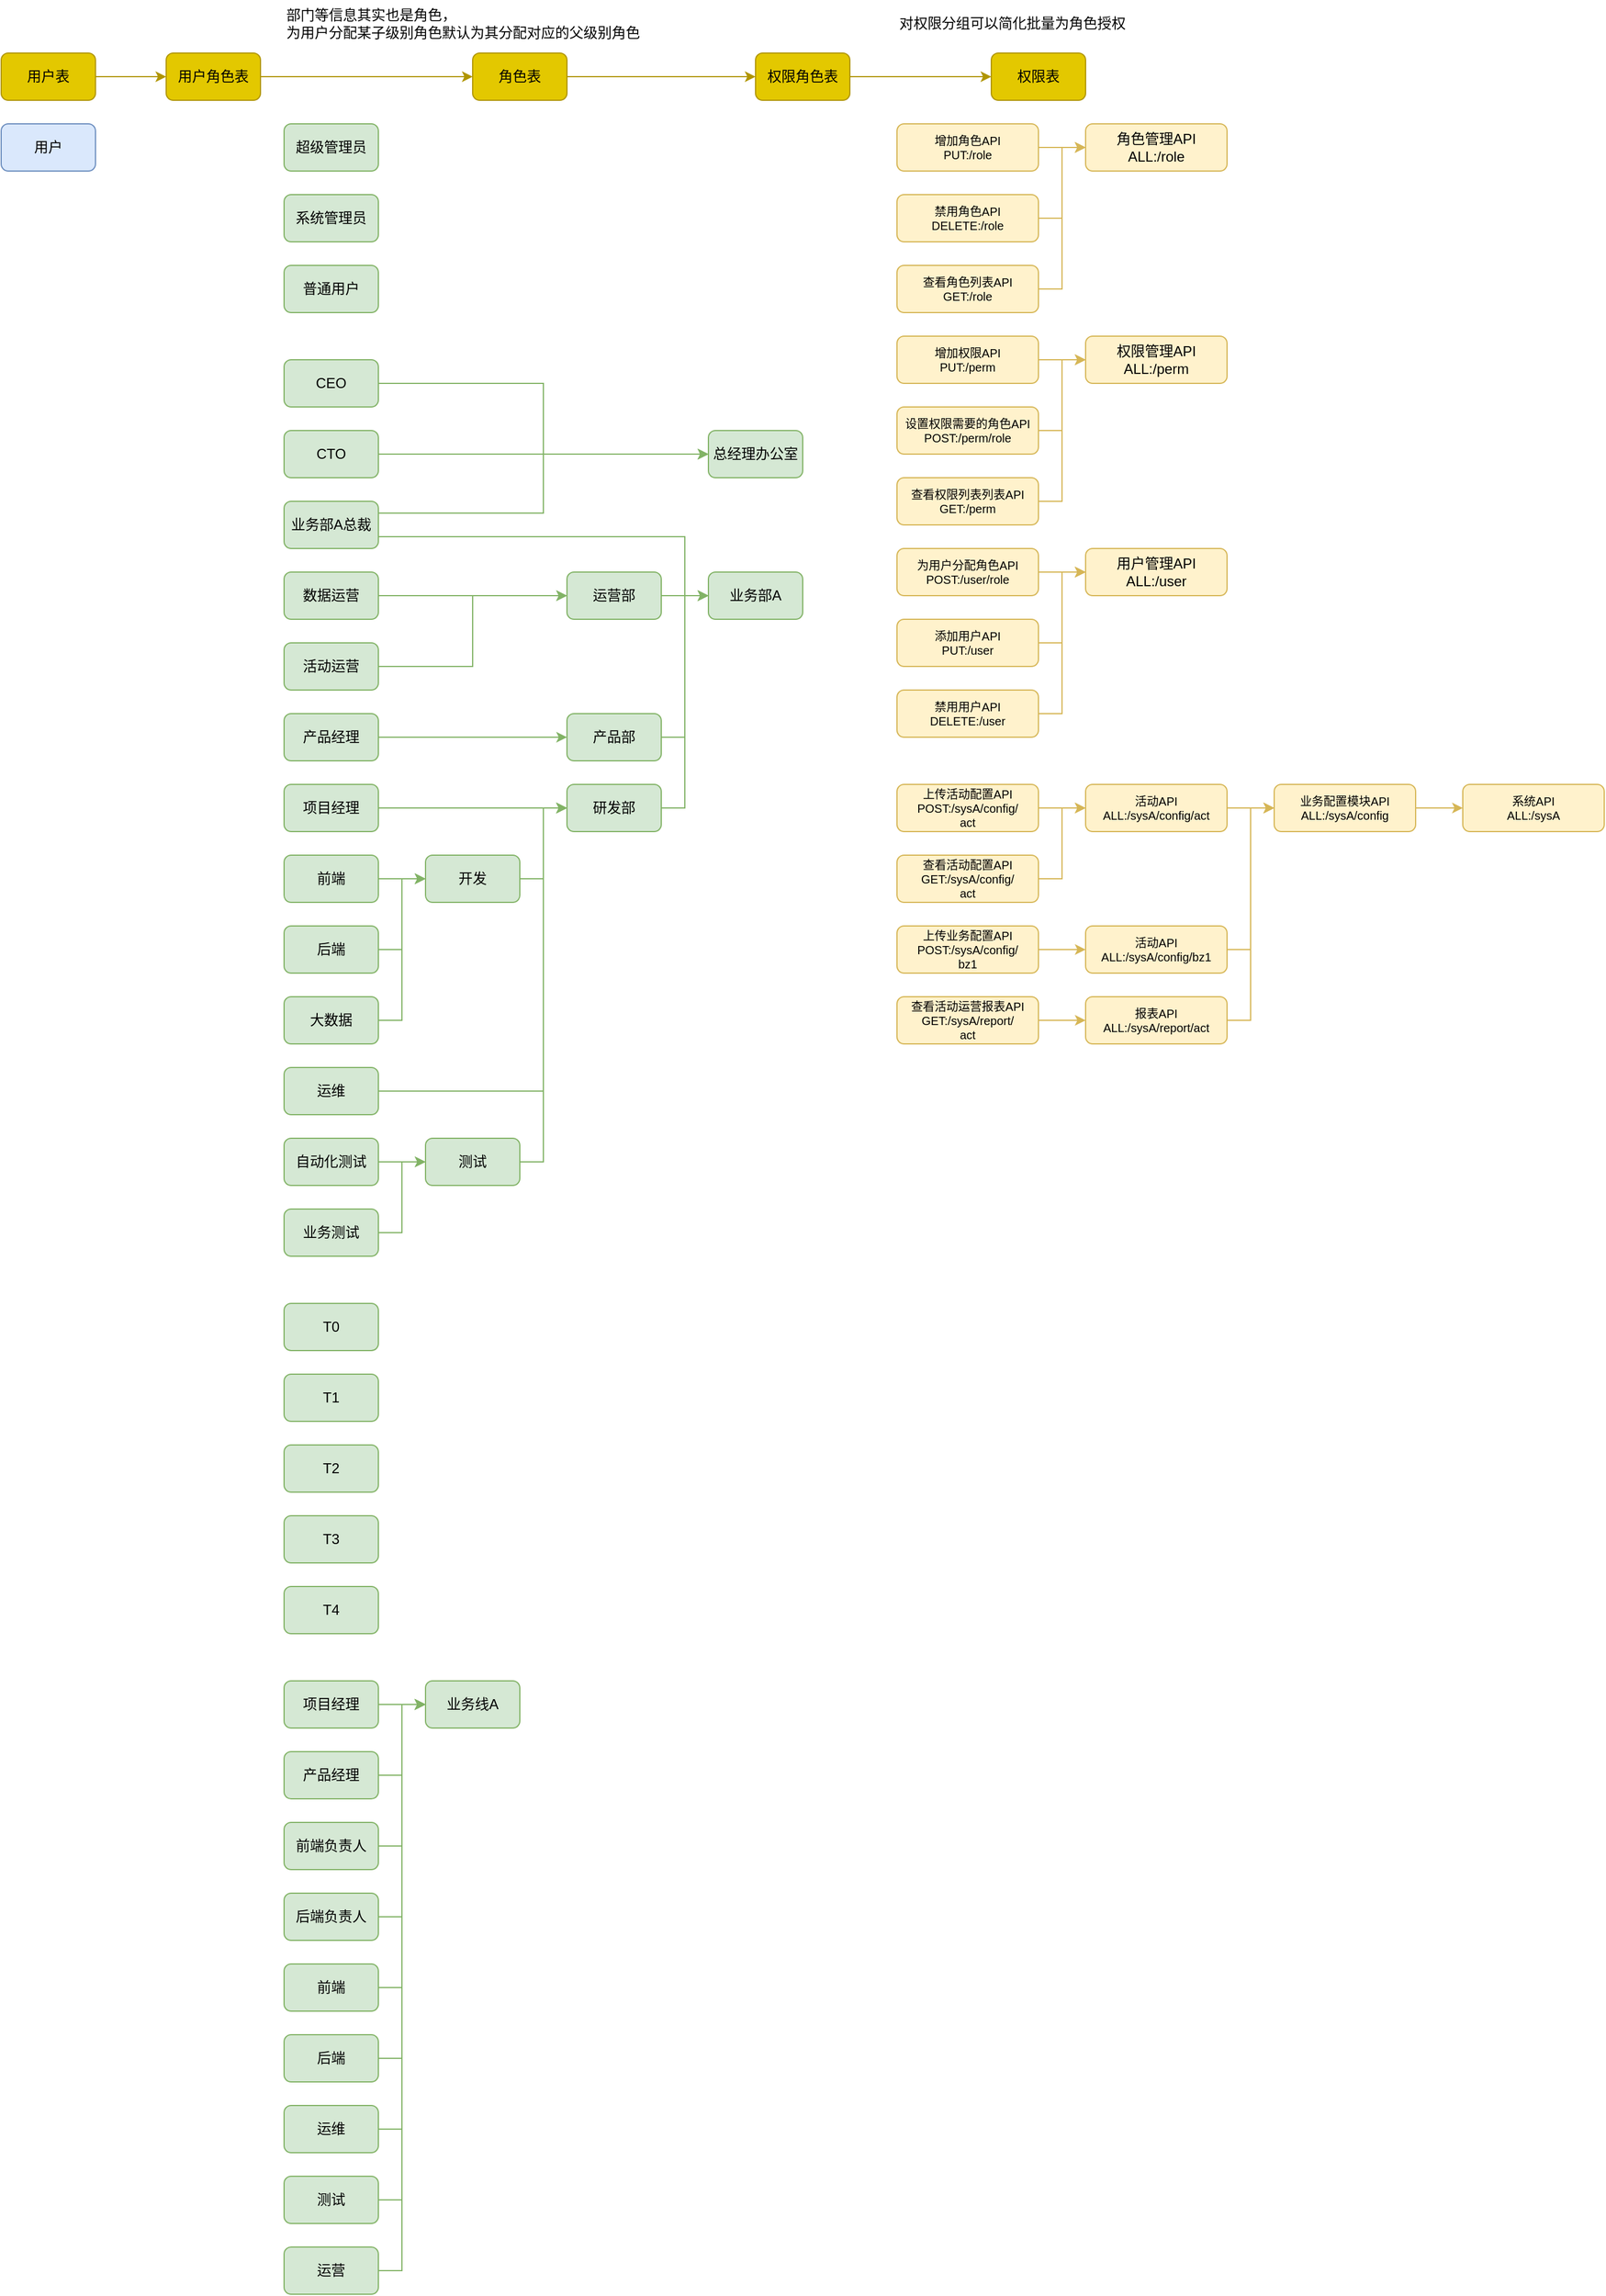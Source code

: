 <mxfile version="21.6.5" type="device">
  <diagram name="第 1 页" id="0amOAZ1KYqz4wGv-mDgI">
    <mxGraphModel dx="1434" dy="842" grid="1" gridSize="10" guides="1" tooltips="1" connect="1" arrows="1" fold="1" page="1" pageScale="1" pageWidth="827" pageHeight="1169" math="0" shadow="0">
      <root>
        <mxCell id="0" />
        <mxCell id="1" parent="0" />
        <mxCell id="MnarwsmxY4bvTMU52SwO-1" value="用户" style="rounded=1;whiteSpace=wrap;html=1;fillColor=#dae8fc;strokeColor=#6c8ebf;" vertex="1" parent="1">
          <mxGeometry x="40" y="120" width="80" height="40" as="geometry" />
        </mxCell>
        <mxCell id="MnarwsmxY4bvTMU52SwO-81" style="edgeStyle=orthogonalEdgeStyle;rounded=0;orthogonalLoop=1;jettySize=auto;html=1;exitX=1;exitY=0.5;exitDx=0;exitDy=0;entryX=0;entryY=0.5;entryDx=0;entryDy=0;fillColor=#fff2cc;strokeColor=#d6b656;" edge="1" parent="1" source="MnarwsmxY4bvTMU52SwO-2" target="MnarwsmxY4bvTMU52SwO-74">
          <mxGeometry relative="1" as="geometry" />
        </mxCell>
        <mxCell id="MnarwsmxY4bvTMU52SwO-2" value="增加角色API&lt;br style=&quot;font-size: 10px;&quot;&gt;PUT:/role" style="rounded=1;whiteSpace=wrap;html=1;fillColor=#fff2cc;strokeColor=#d6b656;fontSize=10;" vertex="1" parent="1">
          <mxGeometry x="800" y="120" width="120" height="40" as="geometry" />
        </mxCell>
        <mxCell id="MnarwsmxY4bvTMU52SwO-3" value="系统管理员" style="rounded=1;whiteSpace=wrap;html=1;fillColor=#d5e8d4;strokeColor=#82b366;" vertex="1" parent="1">
          <mxGeometry x="280" y="180" width="80" height="40" as="geometry" />
        </mxCell>
        <mxCell id="MnarwsmxY4bvTMU52SwO-4" value="普通用户" style="rounded=1;whiteSpace=wrap;html=1;fillColor=#d5e8d4;strokeColor=#82b366;" vertex="1" parent="1">
          <mxGeometry x="280" y="240" width="80" height="40" as="geometry" />
        </mxCell>
        <mxCell id="MnarwsmxY4bvTMU52SwO-5" value="总经理办公室" style="rounded=1;whiteSpace=wrap;html=1;fillColor=#d5e8d4;strokeColor=#82b366;" vertex="1" parent="1">
          <mxGeometry x="640" y="380" width="80" height="40" as="geometry" />
        </mxCell>
        <mxCell id="MnarwsmxY4bvTMU52SwO-9" style="edgeStyle=orthogonalEdgeStyle;rounded=0;orthogonalLoop=1;jettySize=auto;html=1;exitX=1;exitY=0.5;exitDx=0;exitDy=0;entryX=0;entryY=0.5;entryDx=0;entryDy=0;fillColor=#d5e8d4;strokeColor=#82b366;" edge="1" parent="1" source="MnarwsmxY4bvTMU52SwO-6" target="MnarwsmxY4bvTMU52SwO-5">
          <mxGeometry relative="1" as="geometry" />
        </mxCell>
        <mxCell id="MnarwsmxY4bvTMU52SwO-6" value="CEO" style="rounded=1;whiteSpace=wrap;html=1;fillColor=#d5e8d4;strokeColor=#82b366;" vertex="1" parent="1">
          <mxGeometry x="280" y="320" width="80" height="40" as="geometry" />
        </mxCell>
        <mxCell id="MnarwsmxY4bvTMU52SwO-10" style="edgeStyle=orthogonalEdgeStyle;rounded=0;orthogonalLoop=1;jettySize=auto;html=1;exitX=1;exitY=0.5;exitDx=0;exitDy=0;fillColor=#d5e8d4;strokeColor=#82b366;" edge="1" parent="1" source="MnarwsmxY4bvTMU52SwO-7" target="MnarwsmxY4bvTMU52SwO-5">
          <mxGeometry relative="1" as="geometry" />
        </mxCell>
        <mxCell id="MnarwsmxY4bvTMU52SwO-7" value="CTO" style="rounded=1;whiteSpace=wrap;html=1;fillColor=#d5e8d4;strokeColor=#82b366;" vertex="1" parent="1">
          <mxGeometry x="280" y="380" width="80" height="40" as="geometry" />
        </mxCell>
        <mxCell id="MnarwsmxY4bvTMU52SwO-11" style="edgeStyle=orthogonalEdgeStyle;rounded=0;orthogonalLoop=1;jettySize=auto;html=1;exitX=1;exitY=0.25;exitDx=0;exitDy=0;entryX=0;entryY=0.5;entryDx=0;entryDy=0;fillColor=#d5e8d4;strokeColor=#82b366;" edge="1" parent="1" source="MnarwsmxY4bvTMU52SwO-8" target="MnarwsmxY4bvTMU52SwO-5">
          <mxGeometry relative="1" as="geometry" />
        </mxCell>
        <mxCell id="MnarwsmxY4bvTMU52SwO-13" style="edgeStyle=orthogonalEdgeStyle;rounded=0;orthogonalLoop=1;jettySize=auto;html=1;exitX=1;exitY=0.75;exitDx=0;exitDy=0;entryX=0;entryY=0.5;entryDx=0;entryDy=0;fillColor=#d5e8d4;strokeColor=#82b366;" edge="1" parent="1" source="MnarwsmxY4bvTMU52SwO-8" target="MnarwsmxY4bvTMU52SwO-12">
          <mxGeometry relative="1" as="geometry">
            <Array as="points">
              <mxPoint x="620" y="470" />
              <mxPoint x="620" y="520" />
            </Array>
          </mxGeometry>
        </mxCell>
        <mxCell id="MnarwsmxY4bvTMU52SwO-8" value="业务部A总裁" style="rounded=1;whiteSpace=wrap;html=1;fillColor=#d5e8d4;strokeColor=#82b366;" vertex="1" parent="1">
          <mxGeometry x="280" y="440" width="80" height="40" as="geometry" />
        </mxCell>
        <mxCell id="MnarwsmxY4bvTMU52SwO-12" value="业务部A" style="rounded=1;whiteSpace=wrap;html=1;fillColor=#d5e8d4;strokeColor=#82b366;" vertex="1" parent="1">
          <mxGeometry x="640" y="500" width="80" height="40" as="geometry" />
        </mxCell>
        <mxCell id="MnarwsmxY4bvTMU52SwO-39" style="edgeStyle=orthogonalEdgeStyle;rounded=0;orthogonalLoop=1;jettySize=auto;html=1;exitX=1;exitY=0.5;exitDx=0;exitDy=0;fillColor=#d5e8d4;strokeColor=#82b366;" edge="1" parent="1" source="MnarwsmxY4bvTMU52SwO-14" target="MnarwsmxY4bvTMU52SwO-12">
          <mxGeometry relative="1" as="geometry" />
        </mxCell>
        <mxCell id="MnarwsmxY4bvTMU52SwO-14" value="运营部" style="rounded=1;whiteSpace=wrap;html=1;fillColor=#d5e8d4;strokeColor=#82b366;" vertex="1" parent="1">
          <mxGeometry x="520" y="500" width="80" height="40" as="geometry" />
        </mxCell>
        <mxCell id="MnarwsmxY4bvTMU52SwO-47" style="edgeStyle=orthogonalEdgeStyle;rounded=0;orthogonalLoop=1;jettySize=auto;html=1;exitX=1;exitY=0.5;exitDx=0;exitDy=0;entryX=0;entryY=0.5;entryDx=0;entryDy=0;fillColor=#d5e8d4;strokeColor=#82b366;" edge="1" parent="1" source="MnarwsmxY4bvTMU52SwO-15" target="MnarwsmxY4bvTMU52SwO-12">
          <mxGeometry relative="1" as="geometry" />
        </mxCell>
        <mxCell id="MnarwsmxY4bvTMU52SwO-15" value="产品部" style="rounded=1;whiteSpace=wrap;html=1;fillColor=#d5e8d4;strokeColor=#82b366;" vertex="1" parent="1">
          <mxGeometry x="520" y="620" width="80" height="40" as="geometry" />
        </mxCell>
        <mxCell id="MnarwsmxY4bvTMU52SwO-48" style="edgeStyle=orthogonalEdgeStyle;rounded=0;orthogonalLoop=1;jettySize=auto;html=1;exitX=1;exitY=0.5;exitDx=0;exitDy=0;entryX=0;entryY=0.5;entryDx=0;entryDy=0;fillColor=#d5e8d4;strokeColor=#82b366;" edge="1" parent="1" source="MnarwsmxY4bvTMU52SwO-16" target="MnarwsmxY4bvTMU52SwO-12">
          <mxGeometry relative="1" as="geometry" />
        </mxCell>
        <mxCell id="MnarwsmxY4bvTMU52SwO-16" value="研发部" style="rounded=1;whiteSpace=wrap;html=1;fillColor=#d5e8d4;strokeColor=#82b366;" vertex="1" parent="1">
          <mxGeometry x="520" y="680" width="80" height="40" as="geometry" />
        </mxCell>
        <mxCell id="MnarwsmxY4bvTMU52SwO-36" style="edgeStyle=orthogonalEdgeStyle;rounded=0;orthogonalLoop=1;jettySize=auto;html=1;exitX=1;exitY=0.5;exitDx=0;exitDy=0;entryX=0;entryY=0.5;entryDx=0;entryDy=0;fillColor=#d5e8d4;strokeColor=#82b366;" edge="1" parent="1" source="MnarwsmxY4bvTMU52SwO-17" target="MnarwsmxY4bvTMU52SwO-25">
          <mxGeometry relative="1" as="geometry" />
        </mxCell>
        <mxCell id="MnarwsmxY4bvTMU52SwO-17" value="前端" style="rounded=1;whiteSpace=wrap;html=1;fillColor=#d5e8d4;strokeColor=#82b366;" vertex="1" parent="1">
          <mxGeometry x="280" y="740" width="80" height="40" as="geometry" />
        </mxCell>
        <mxCell id="MnarwsmxY4bvTMU52SwO-40" style="edgeStyle=orthogonalEdgeStyle;rounded=0;orthogonalLoop=1;jettySize=auto;html=1;exitX=1;exitY=0.5;exitDx=0;exitDy=0;fillColor=#d5e8d4;strokeColor=#82b366;" edge="1" parent="1" source="MnarwsmxY4bvTMU52SwO-20" target="MnarwsmxY4bvTMU52SwO-14">
          <mxGeometry relative="1" as="geometry" />
        </mxCell>
        <mxCell id="MnarwsmxY4bvTMU52SwO-20" value="数据运营" style="rounded=1;whiteSpace=wrap;html=1;fillColor=#d5e8d4;strokeColor=#82b366;" vertex="1" parent="1">
          <mxGeometry x="280" y="500" width="80" height="40" as="geometry" />
        </mxCell>
        <mxCell id="MnarwsmxY4bvTMU52SwO-41" style="edgeStyle=orthogonalEdgeStyle;rounded=0;orthogonalLoop=1;jettySize=auto;html=1;exitX=1;exitY=0.5;exitDx=0;exitDy=0;entryX=0;entryY=0.5;entryDx=0;entryDy=0;fillColor=#d5e8d4;strokeColor=#82b366;" edge="1" parent="1" source="MnarwsmxY4bvTMU52SwO-21" target="MnarwsmxY4bvTMU52SwO-14">
          <mxGeometry relative="1" as="geometry" />
        </mxCell>
        <mxCell id="MnarwsmxY4bvTMU52SwO-21" value="活动运营" style="rounded=1;whiteSpace=wrap;html=1;fillColor=#d5e8d4;strokeColor=#82b366;" vertex="1" parent="1">
          <mxGeometry x="280" y="560" width="80" height="40" as="geometry" />
        </mxCell>
        <mxCell id="MnarwsmxY4bvTMU52SwO-42" style="edgeStyle=orthogonalEdgeStyle;rounded=0;orthogonalLoop=1;jettySize=auto;html=1;exitX=1;exitY=0.5;exitDx=0;exitDy=0;fillColor=#d5e8d4;strokeColor=#82b366;" edge="1" parent="1" source="MnarwsmxY4bvTMU52SwO-22" target="MnarwsmxY4bvTMU52SwO-15">
          <mxGeometry relative="1" as="geometry" />
        </mxCell>
        <mxCell id="MnarwsmxY4bvTMU52SwO-22" value="产品经理" style="rounded=1;whiteSpace=wrap;html=1;fillColor=#d5e8d4;strokeColor=#82b366;" vertex="1" parent="1">
          <mxGeometry x="280" y="620" width="80" height="40" as="geometry" />
        </mxCell>
        <mxCell id="MnarwsmxY4bvTMU52SwO-43" style="edgeStyle=orthogonalEdgeStyle;rounded=0;orthogonalLoop=1;jettySize=auto;html=1;exitX=1;exitY=0.5;exitDx=0;exitDy=0;fillColor=#d5e8d4;strokeColor=#82b366;" edge="1" parent="1" source="MnarwsmxY4bvTMU52SwO-23" target="MnarwsmxY4bvTMU52SwO-16">
          <mxGeometry relative="1" as="geometry" />
        </mxCell>
        <mxCell id="MnarwsmxY4bvTMU52SwO-23" value="项目经理" style="rounded=1;whiteSpace=wrap;html=1;fillColor=#d5e8d4;strokeColor=#82b366;" vertex="1" parent="1">
          <mxGeometry x="280" y="680" width="80" height="40" as="geometry" />
        </mxCell>
        <mxCell id="MnarwsmxY4bvTMU52SwO-46" style="edgeStyle=orthogonalEdgeStyle;rounded=0;orthogonalLoop=1;jettySize=auto;html=1;exitX=1;exitY=0.5;exitDx=0;exitDy=0;entryX=0;entryY=0.5;entryDx=0;entryDy=0;fillColor=#d5e8d4;strokeColor=#82b366;" edge="1" parent="1" source="MnarwsmxY4bvTMU52SwO-24" target="MnarwsmxY4bvTMU52SwO-16">
          <mxGeometry relative="1" as="geometry">
            <Array as="points">
              <mxPoint x="500" y="940" />
              <mxPoint x="500" y="700" />
            </Array>
          </mxGeometry>
        </mxCell>
        <mxCell id="MnarwsmxY4bvTMU52SwO-24" value="运维" style="rounded=1;whiteSpace=wrap;html=1;fillColor=#d5e8d4;strokeColor=#82b366;" vertex="1" parent="1">
          <mxGeometry x="280" y="920" width="80" height="40" as="geometry" />
        </mxCell>
        <mxCell id="MnarwsmxY4bvTMU52SwO-44" style="edgeStyle=orthogonalEdgeStyle;rounded=0;orthogonalLoop=1;jettySize=auto;html=1;exitX=1;exitY=0.5;exitDx=0;exitDy=0;entryX=0;entryY=0.5;entryDx=0;entryDy=0;fillColor=#d5e8d4;strokeColor=#82b366;" edge="1" parent="1" source="MnarwsmxY4bvTMU52SwO-25" target="MnarwsmxY4bvTMU52SwO-16">
          <mxGeometry relative="1" as="geometry" />
        </mxCell>
        <mxCell id="MnarwsmxY4bvTMU52SwO-25" value="开发" style="rounded=1;whiteSpace=wrap;html=1;fillColor=#d5e8d4;strokeColor=#82b366;" vertex="1" parent="1">
          <mxGeometry x="400" y="740" width="80" height="40" as="geometry" />
        </mxCell>
        <mxCell id="MnarwsmxY4bvTMU52SwO-45" style="edgeStyle=orthogonalEdgeStyle;rounded=0;orthogonalLoop=1;jettySize=auto;html=1;exitX=1;exitY=0.5;exitDx=0;exitDy=0;entryX=0;entryY=0.5;entryDx=0;entryDy=0;fillColor=#d5e8d4;strokeColor=#82b366;" edge="1" parent="1" source="MnarwsmxY4bvTMU52SwO-26" target="MnarwsmxY4bvTMU52SwO-16">
          <mxGeometry relative="1" as="geometry" />
        </mxCell>
        <mxCell id="MnarwsmxY4bvTMU52SwO-26" value="测试" style="rounded=1;whiteSpace=wrap;html=1;fillColor=#d5e8d4;strokeColor=#82b366;" vertex="1" parent="1">
          <mxGeometry x="400" y="980" width="80" height="40" as="geometry" />
        </mxCell>
        <mxCell id="MnarwsmxY4bvTMU52SwO-35" style="edgeStyle=orthogonalEdgeStyle;rounded=0;orthogonalLoop=1;jettySize=auto;html=1;exitX=1;exitY=0.5;exitDx=0;exitDy=0;entryX=0;entryY=0.5;entryDx=0;entryDy=0;fillColor=#d5e8d4;strokeColor=#82b366;" edge="1" parent="1" source="MnarwsmxY4bvTMU52SwO-27" target="MnarwsmxY4bvTMU52SwO-25">
          <mxGeometry relative="1" as="geometry" />
        </mxCell>
        <mxCell id="MnarwsmxY4bvTMU52SwO-27" value="后端" style="rounded=1;whiteSpace=wrap;html=1;fillColor=#d5e8d4;strokeColor=#82b366;" vertex="1" parent="1">
          <mxGeometry x="280" y="800" width="80" height="40" as="geometry" />
        </mxCell>
        <mxCell id="MnarwsmxY4bvTMU52SwO-33" style="edgeStyle=orthogonalEdgeStyle;rounded=0;orthogonalLoop=1;jettySize=auto;html=1;exitX=1;exitY=0.5;exitDx=0;exitDy=0;entryX=0;entryY=0.5;entryDx=0;entryDy=0;fillColor=#d5e8d4;strokeColor=#82b366;" edge="1" parent="1" source="MnarwsmxY4bvTMU52SwO-28" target="MnarwsmxY4bvTMU52SwO-25">
          <mxGeometry relative="1" as="geometry" />
        </mxCell>
        <mxCell id="MnarwsmxY4bvTMU52SwO-28" value="大数据" style="rounded=1;whiteSpace=wrap;html=1;fillColor=#d5e8d4;strokeColor=#82b366;" vertex="1" parent="1">
          <mxGeometry x="280" y="860" width="80" height="40" as="geometry" />
        </mxCell>
        <mxCell id="MnarwsmxY4bvTMU52SwO-32" style="edgeStyle=orthogonalEdgeStyle;rounded=0;orthogonalLoop=1;jettySize=auto;html=1;exitX=1;exitY=0.5;exitDx=0;exitDy=0;entryX=0;entryY=0.5;entryDx=0;entryDy=0;fillColor=#d5e8d4;strokeColor=#82b366;" edge="1" parent="1" source="MnarwsmxY4bvTMU52SwO-29" target="MnarwsmxY4bvTMU52SwO-26">
          <mxGeometry relative="1" as="geometry">
            <mxPoint x="390" y="1000" as="targetPoint" />
          </mxGeometry>
        </mxCell>
        <mxCell id="MnarwsmxY4bvTMU52SwO-29" value="业务测试" style="rounded=1;whiteSpace=wrap;html=1;fillColor=#d5e8d4;strokeColor=#82b366;" vertex="1" parent="1">
          <mxGeometry x="280" y="1040" width="80" height="40" as="geometry" />
        </mxCell>
        <mxCell id="MnarwsmxY4bvTMU52SwO-31" style="edgeStyle=orthogonalEdgeStyle;rounded=0;orthogonalLoop=1;jettySize=auto;html=1;exitX=1;exitY=0.5;exitDx=0;exitDy=0;fillColor=#d5e8d4;strokeColor=#82b366;" edge="1" parent="1" source="MnarwsmxY4bvTMU52SwO-30" target="MnarwsmxY4bvTMU52SwO-26">
          <mxGeometry relative="1" as="geometry" />
        </mxCell>
        <mxCell id="MnarwsmxY4bvTMU52SwO-30" value="自动化测试" style="rounded=1;whiteSpace=wrap;html=1;fillColor=#d5e8d4;strokeColor=#82b366;" vertex="1" parent="1">
          <mxGeometry x="280" y="980" width="80" height="40" as="geometry" />
        </mxCell>
        <mxCell id="MnarwsmxY4bvTMU52SwO-49" value="T0" style="rounded=1;whiteSpace=wrap;html=1;fillColor=#d5e8d4;strokeColor=#82b366;" vertex="1" parent="1">
          <mxGeometry x="280" y="1120" width="80" height="40" as="geometry" />
        </mxCell>
        <mxCell id="MnarwsmxY4bvTMU52SwO-50" value="T1" style="rounded=1;whiteSpace=wrap;html=1;fillColor=#d5e8d4;strokeColor=#82b366;" vertex="1" parent="1">
          <mxGeometry x="280" y="1180" width="80" height="40" as="geometry" />
        </mxCell>
        <mxCell id="MnarwsmxY4bvTMU52SwO-51" value="T2" style="rounded=1;whiteSpace=wrap;html=1;fillColor=#d5e8d4;strokeColor=#82b366;" vertex="1" parent="1">
          <mxGeometry x="280" y="1240" width="80" height="40" as="geometry" />
        </mxCell>
        <mxCell id="MnarwsmxY4bvTMU52SwO-52" value="T3" style="rounded=1;whiteSpace=wrap;html=1;fillColor=#d5e8d4;strokeColor=#82b366;" vertex="1" parent="1">
          <mxGeometry x="280" y="1300" width="80" height="40" as="geometry" />
        </mxCell>
        <mxCell id="MnarwsmxY4bvTMU52SwO-53" value="T4" style="rounded=1;whiteSpace=wrap;html=1;fillColor=#d5e8d4;strokeColor=#82b366;" vertex="1" parent="1">
          <mxGeometry x="280" y="1360" width="80" height="40" as="geometry" />
        </mxCell>
        <mxCell id="MnarwsmxY4bvTMU52SwO-60" style="edgeStyle=orthogonalEdgeStyle;rounded=0;orthogonalLoop=1;jettySize=auto;html=1;exitX=1;exitY=0.5;exitDx=0;exitDy=0;fillColor=#d5e8d4;strokeColor=#82b366;" edge="1" parent="1" source="MnarwsmxY4bvTMU52SwO-54" target="MnarwsmxY4bvTMU52SwO-59">
          <mxGeometry relative="1" as="geometry" />
        </mxCell>
        <mxCell id="MnarwsmxY4bvTMU52SwO-54" value="项目经理" style="rounded=1;whiteSpace=wrap;html=1;fillColor=#d5e8d4;strokeColor=#82b366;" vertex="1" parent="1">
          <mxGeometry x="280" y="1440" width="80" height="40" as="geometry" />
        </mxCell>
        <mxCell id="MnarwsmxY4bvTMU52SwO-65" style="edgeStyle=orthogonalEdgeStyle;rounded=0;orthogonalLoop=1;jettySize=auto;html=1;exitX=1;exitY=0.5;exitDx=0;exitDy=0;entryX=0;entryY=0.5;entryDx=0;entryDy=0;fillColor=#d5e8d4;strokeColor=#82b366;" edge="1" parent="1" source="MnarwsmxY4bvTMU52SwO-55" target="MnarwsmxY4bvTMU52SwO-59">
          <mxGeometry relative="1" as="geometry" />
        </mxCell>
        <mxCell id="MnarwsmxY4bvTMU52SwO-55" value="产品经理" style="rounded=1;whiteSpace=wrap;html=1;fillColor=#d5e8d4;strokeColor=#82b366;" vertex="1" parent="1">
          <mxGeometry x="280" y="1500" width="80" height="40" as="geometry" />
        </mxCell>
        <mxCell id="MnarwsmxY4bvTMU52SwO-66" style="edgeStyle=orthogonalEdgeStyle;rounded=0;orthogonalLoop=1;jettySize=auto;html=1;exitX=1;exitY=0.5;exitDx=0;exitDy=0;entryX=0;entryY=0.5;entryDx=0;entryDy=0;fillColor=#d5e8d4;strokeColor=#82b366;" edge="1" parent="1" source="MnarwsmxY4bvTMU52SwO-56" target="MnarwsmxY4bvTMU52SwO-59">
          <mxGeometry relative="1" as="geometry" />
        </mxCell>
        <mxCell id="MnarwsmxY4bvTMU52SwO-56" value="前端负责人" style="rounded=1;whiteSpace=wrap;html=1;fillColor=#d5e8d4;strokeColor=#82b366;" vertex="1" parent="1">
          <mxGeometry x="280" y="1560" width="80" height="40" as="geometry" />
        </mxCell>
        <mxCell id="MnarwsmxY4bvTMU52SwO-67" style="edgeStyle=orthogonalEdgeStyle;rounded=0;orthogonalLoop=1;jettySize=auto;html=1;exitX=1;exitY=0.5;exitDx=0;exitDy=0;entryX=0;entryY=0.5;entryDx=0;entryDy=0;fillColor=#d5e8d4;strokeColor=#82b366;" edge="1" parent="1" source="MnarwsmxY4bvTMU52SwO-57" target="MnarwsmxY4bvTMU52SwO-59">
          <mxGeometry relative="1" as="geometry" />
        </mxCell>
        <mxCell id="MnarwsmxY4bvTMU52SwO-57" value="后端负责人" style="rounded=1;whiteSpace=wrap;html=1;fillColor=#d5e8d4;strokeColor=#82b366;" vertex="1" parent="1">
          <mxGeometry x="280" y="1620" width="80" height="40" as="geometry" />
        </mxCell>
        <mxCell id="MnarwsmxY4bvTMU52SwO-69" style="edgeStyle=orthogonalEdgeStyle;rounded=0;orthogonalLoop=1;jettySize=auto;html=1;exitX=1;exitY=0.5;exitDx=0;exitDy=0;entryX=0;entryY=0.5;entryDx=0;entryDy=0;fillColor=#d5e8d4;strokeColor=#82b366;" edge="1" parent="1" source="MnarwsmxY4bvTMU52SwO-58" target="MnarwsmxY4bvTMU52SwO-59">
          <mxGeometry relative="1" as="geometry" />
        </mxCell>
        <mxCell id="MnarwsmxY4bvTMU52SwO-58" value="后端" style="rounded=1;whiteSpace=wrap;html=1;fillColor=#d5e8d4;strokeColor=#82b366;" vertex="1" parent="1">
          <mxGeometry x="280" y="1740" width="80" height="40" as="geometry" />
        </mxCell>
        <mxCell id="MnarwsmxY4bvTMU52SwO-59" value="业务线A" style="rounded=1;whiteSpace=wrap;html=1;fillColor=#d5e8d4;strokeColor=#82b366;" vertex="1" parent="1">
          <mxGeometry x="400" y="1440" width="80" height="40" as="geometry" />
        </mxCell>
        <mxCell id="MnarwsmxY4bvTMU52SwO-68" style="edgeStyle=orthogonalEdgeStyle;rounded=0;orthogonalLoop=1;jettySize=auto;html=1;exitX=1;exitY=0.5;exitDx=0;exitDy=0;entryX=0;entryY=0.5;entryDx=0;entryDy=0;fillColor=#d5e8d4;strokeColor=#82b366;" edge="1" parent="1" source="MnarwsmxY4bvTMU52SwO-61" target="MnarwsmxY4bvTMU52SwO-59">
          <mxGeometry relative="1" as="geometry" />
        </mxCell>
        <mxCell id="MnarwsmxY4bvTMU52SwO-61" value="前端" style="rounded=1;whiteSpace=wrap;html=1;fillColor=#d5e8d4;strokeColor=#82b366;" vertex="1" parent="1">
          <mxGeometry x="280" y="1680" width="80" height="40" as="geometry" />
        </mxCell>
        <mxCell id="MnarwsmxY4bvTMU52SwO-72" style="edgeStyle=orthogonalEdgeStyle;rounded=0;orthogonalLoop=1;jettySize=auto;html=1;exitX=1;exitY=0.5;exitDx=0;exitDy=0;entryX=0;entryY=0.5;entryDx=0;entryDy=0;fillColor=#d5e8d4;strokeColor=#82b366;" edge="1" parent="1" source="MnarwsmxY4bvTMU52SwO-62" target="MnarwsmxY4bvTMU52SwO-59">
          <mxGeometry relative="1" as="geometry" />
        </mxCell>
        <mxCell id="MnarwsmxY4bvTMU52SwO-62" value="运营" style="rounded=1;whiteSpace=wrap;html=1;fillColor=#d5e8d4;strokeColor=#82b366;" vertex="1" parent="1">
          <mxGeometry x="280" y="1920" width="80" height="40" as="geometry" />
        </mxCell>
        <mxCell id="MnarwsmxY4bvTMU52SwO-70" style="edgeStyle=orthogonalEdgeStyle;rounded=0;orthogonalLoop=1;jettySize=auto;html=1;exitX=1;exitY=0.5;exitDx=0;exitDy=0;entryX=0;entryY=0.5;entryDx=0;entryDy=0;fillColor=#d5e8d4;strokeColor=#82b366;" edge="1" parent="1" source="MnarwsmxY4bvTMU52SwO-63" target="MnarwsmxY4bvTMU52SwO-59">
          <mxGeometry relative="1" as="geometry" />
        </mxCell>
        <mxCell id="MnarwsmxY4bvTMU52SwO-63" value="运维" style="rounded=1;whiteSpace=wrap;html=1;fillColor=#d5e8d4;strokeColor=#82b366;" vertex="1" parent="1">
          <mxGeometry x="280" y="1800" width="80" height="40" as="geometry" />
        </mxCell>
        <mxCell id="MnarwsmxY4bvTMU52SwO-71" style="edgeStyle=orthogonalEdgeStyle;rounded=0;orthogonalLoop=1;jettySize=auto;html=1;exitX=1;exitY=0.5;exitDx=0;exitDy=0;entryX=0;entryY=0.5;entryDx=0;entryDy=0;fillColor=#d5e8d4;strokeColor=#82b366;" edge="1" parent="1" source="MnarwsmxY4bvTMU52SwO-64" target="MnarwsmxY4bvTMU52SwO-59">
          <mxGeometry relative="1" as="geometry" />
        </mxCell>
        <mxCell id="MnarwsmxY4bvTMU52SwO-64" value="测试" style="rounded=1;whiteSpace=wrap;html=1;fillColor=#d5e8d4;strokeColor=#82b366;" vertex="1" parent="1">
          <mxGeometry x="280" y="1860" width="80" height="40" as="geometry" />
        </mxCell>
        <mxCell id="MnarwsmxY4bvTMU52SwO-73" value="超级管理员" style="rounded=1;whiteSpace=wrap;html=1;fillColor=#d5e8d4;strokeColor=#82b366;" vertex="1" parent="1">
          <mxGeometry x="280" y="120" width="80" height="40" as="geometry" />
        </mxCell>
        <mxCell id="MnarwsmxY4bvTMU52SwO-74" value="角色管理API&lt;br&gt;ALL:/role" style="rounded=1;whiteSpace=wrap;html=1;fillColor=#fff2cc;strokeColor=#d6b656;" vertex="1" parent="1">
          <mxGeometry x="960" y="120" width="120" height="40" as="geometry" />
        </mxCell>
        <mxCell id="MnarwsmxY4bvTMU52SwO-82" style="edgeStyle=orthogonalEdgeStyle;rounded=0;orthogonalLoop=1;jettySize=auto;html=1;exitX=1;exitY=0.5;exitDx=0;exitDy=0;entryX=0;entryY=0.5;entryDx=0;entryDy=0;fillColor=#fff2cc;strokeColor=#d6b656;" edge="1" parent="1" source="MnarwsmxY4bvTMU52SwO-75" target="MnarwsmxY4bvTMU52SwO-74">
          <mxGeometry relative="1" as="geometry" />
        </mxCell>
        <mxCell id="MnarwsmxY4bvTMU52SwO-75" value="禁用角色API&lt;br style=&quot;font-size: 10px;&quot;&gt;DELETE:/role" style="rounded=1;whiteSpace=wrap;html=1;fillColor=#fff2cc;strokeColor=#d6b656;fontSize=10;" vertex="1" parent="1">
          <mxGeometry x="800" y="180" width="120" height="40" as="geometry" />
        </mxCell>
        <mxCell id="MnarwsmxY4bvTMU52SwO-90" style="edgeStyle=orthogonalEdgeStyle;rounded=0;orthogonalLoop=1;jettySize=auto;html=1;exitX=1;exitY=0.5;exitDx=0;exitDy=0;entryX=0;entryY=0.5;entryDx=0;entryDy=0;fillColor=#fff2cc;strokeColor=#d6b656;" edge="1" parent="1" source="MnarwsmxY4bvTMU52SwO-76" target="MnarwsmxY4bvTMU52SwO-89">
          <mxGeometry relative="1" as="geometry" />
        </mxCell>
        <mxCell id="MnarwsmxY4bvTMU52SwO-76" value="增加权限API&lt;br style=&quot;font-size: 10px;&quot;&gt;PUT:/perm" style="rounded=1;whiteSpace=wrap;html=1;fillColor=#fff2cc;strokeColor=#d6b656;fontSize=10;" vertex="1" parent="1">
          <mxGeometry x="800" y="300" width="120" height="40" as="geometry" />
        </mxCell>
        <mxCell id="MnarwsmxY4bvTMU52SwO-84" style="edgeStyle=orthogonalEdgeStyle;rounded=0;orthogonalLoop=1;jettySize=auto;html=1;exitX=1;exitY=0.5;exitDx=0;exitDy=0;entryX=0;entryY=0.5;entryDx=0;entryDy=0;fillColor=#fff2cc;strokeColor=#d6b656;" edge="1" parent="1" source="MnarwsmxY4bvTMU52SwO-77" target="MnarwsmxY4bvTMU52SwO-89">
          <mxGeometry relative="1" as="geometry" />
        </mxCell>
        <mxCell id="MnarwsmxY4bvTMU52SwO-77" value="设置权限需要的角色API&lt;br style=&quot;font-size: 10px;&quot;&gt;POST:/perm/role" style="rounded=1;whiteSpace=wrap;html=1;fillColor=#fff2cc;strokeColor=#d6b656;fontSize=10;" vertex="1" parent="1">
          <mxGeometry x="800" y="360" width="120" height="40" as="geometry" />
        </mxCell>
        <mxCell id="MnarwsmxY4bvTMU52SwO-85" style="edgeStyle=orthogonalEdgeStyle;rounded=0;orthogonalLoop=1;jettySize=auto;html=1;exitX=1;exitY=0.5;exitDx=0;exitDy=0;entryX=0;entryY=0.5;entryDx=0;entryDy=0;fillColor=#fff2cc;strokeColor=#d6b656;" edge="1" parent="1" source="MnarwsmxY4bvTMU52SwO-78" target="MnarwsmxY4bvTMU52SwO-88">
          <mxGeometry relative="1" as="geometry" />
        </mxCell>
        <mxCell id="MnarwsmxY4bvTMU52SwO-78" value="为用户分配角色API&lt;br&gt;POST:/user/role" style="rounded=1;whiteSpace=wrap;html=1;fillColor=#fff2cc;strokeColor=#d6b656;fontSize=10;" vertex="1" parent="1">
          <mxGeometry x="800" y="480" width="120" height="40" as="geometry" />
        </mxCell>
        <mxCell id="MnarwsmxY4bvTMU52SwO-91" style="edgeStyle=orthogonalEdgeStyle;rounded=0;orthogonalLoop=1;jettySize=auto;html=1;exitX=1;exitY=0.5;exitDx=0;exitDy=0;entryX=0;entryY=0.5;entryDx=0;entryDy=0;fillColor=#fff2cc;strokeColor=#d6b656;" edge="1" parent="1" source="MnarwsmxY4bvTMU52SwO-79" target="MnarwsmxY4bvTMU52SwO-74">
          <mxGeometry relative="1" as="geometry" />
        </mxCell>
        <mxCell id="MnarwsmxY4bvTMU52SwO-79" value="查看角色列表API&lt;br&gt;GET:/role" style="rounded=1;whiteSpace=wrap;html=1;fillColor=#fff2cc;strokeColor=#d6b656;fontSize=10;" vertex="1" parent="1">
          <mxGeometry x="800" y="240" width="120" height="40" as="geometry" />
        </mxCell>
        <mxCell id="MnarwsmxY4bvTMU52SwO-87" style="edgeStyle=orthogonalEdgeStyle;rounded=0;orthogonalLoop=1;jettySize=auto;html=1;exitX=1;exitY=0.5;exitDx=0;exitDy=0;entryX=0;entryY=0.5;entryDx=0;entryDy=0;fillColor=#fff2cc;strokeColor=#d6b656;" edge="1" parent="1" source="MnarwsmxY4bvTMU52SwO-80" target="MnarwsmxY4bvTMU52SwO-89">
          <mxGeometry relative="1" as="geometry" />
        </mxCell>
        <mxCell id="MnarwsmxY4bvTMU52SwO-80" value="查看权限列表列表API&lt;br&gt;GET:/perm" style="rounded=1;whiteSpace=wrap;html=1;fillColor=#fff2cc;strokeColor=#d6b656;fontSize=10;" vertex="1" parent="1">
          <mxGeometry x="800" y="420" width="120" height="40" as="geometry" />
        </mxCell>
        <mxCell id="MnarwsmxY4bvTMU52SwO-88" value="用户管理API&lt;br&gt;ALL:/user" style="rounded=1;whiteSpace=wrap;html=1;fillColor=#fff2cc;strokeColor=#d6b656;" vertex="1" parent="1">
          <mxGeometry x="960" y="480" width="120" height="40" as="geometry" />
        </mxCell>
        <mxCell id="MnarwsmxY4bvTMU52SwO-89" value="权限管理API&lt;br&gt;ALL:/perm" style="rounded=1;whiteSpace=wrap;html=1;fillColor=#fff2cc;strokeColor=#d6b656;" vertex="1" parent="1">
          <mxGeometry x="960" y="300" width="120" height="40" as="geometry" />
        </mxCell>
        <mxCell id="MnarwsmxY4bvTMU52SwO-93" style="edgeStyle=orthogonalEdgeStyle;rounded=0;orthogonalLoop=1;jettySize=auto;html=1;exitX=1;exitY=0.5;exitDx=0;exitDy=0;entryX=0;entryY=0.5;entryDx=0;entryDy=0;fillColor=#fff2cc;strokeColor=#d6b656;" edge="1" parent="1" source="MnarwsmxY4bvTMU52SwO-92" target="MnarwsmxY4bvTMU52SwO-88">
          <mxGeometry relative="1" as="geometry" />
        </mxCell>
        <mxCell id="MnarwsmxY4bvTMU52SwO-92" value="添加用户API&lt;br&gt;PUT:/user" style="rounded=1;whiteSpace=wrap;html=1;fillColor=#fff2cc;strokeColor=#d6b656;fontSize=10;" vertex="1" parent="1">
          <mxGeometry x="800" y="540" width="120" height="40" as="geometry" />
        </mxCell>
        <mxCell id="MnarwsmxY4bvTMU52SwO-95" style="edgeStyle=orthogonalEdgeStyle;rounded=0;orthogonalLoop=1;jettySize=auto;html=1;exitX=1;exitY=0.5;exitDx=0;exitDy=0;entryX=0;entryY=0.5;entryDx=0;entryDy=0;fillColor=#fff2cc;strokeColor=#d6b656;" edge="1" parent="1" source="MnarwsmxY4bvTMU52SwO-94" target="MnarwsmxY4bvTMU52SwO-88">
          <mxGeometry relative="1" as="geometry" />
        </mxCell>
        <mxCell id="MnarwsmxY4bvTMU52SwO-94" value="禁用用户API&lt;br&gt;DELETE:/user" style="rounded=1;whiteSpace=wrap;html=1;fillColor=#fff2cc;strokeColor=#d6b656;fontSize=10;" vertex="1" parent="1">
          <mxGeometry x="800" y="600" width="120" height="40" as="geometry" />
        </mxCell>
        <mxCell id="MnarwsmxY4bvTMU52SwO-100" style="edgeStyle=orthogonalEdgeStyle;rounded=0;orthogonalLoop=1;jettySize=auto;html=1;exitX=1;exitY=0.5;exitDx=0;exitDy=0;fontSize=10;fillColor=#fff2cc;strokeColor=#d6b656;" edge="1" parent="1" source="MnarwsmxY4bvTMU52SwO-96" target="MnarwsmxY4bvTMU52SwO-99">
          <mxGeometry relative="1" as="geometry" />
        </mxCell>
        <mxCell id="MnarwsmxY4bvTMU52SwO-96" value="业务配置模块API&lt;br style=&quot;font-size: 10px;&quot;&gt;ALL:/sysA/config" style="rounded=1;whiteSpace=wrap;html=1;fillColor=#fff2cc;strokeColor=#d6b656;fontSize=10;" vertex="1" parent="1">
          <mxGeometry x="1120" y="680" width="120" height="40" as="geometry" />
        </mxCell>
        <mxCell id="MnarwsmxY4bvTMU52SwO-97" value="对权限分组可以简化批量为角色授权" style="text;html=1;align=left;verticalAlign=middle;resizable=0;points=[];autosize=1;strokeColor=none;fillColor=none;" vertex="1" parent="1">
          <mxGeometry x="800" y="20" width="220" height="30" as="geometry" />
        </mxCell>
        <mxCell id="MnarwsmxY4bvTMU52SwO-98" value="部门等信息其实也是角色，&lt;br&gt;为用户分配某子级别角色默认为其分配对应的父级别角色" style="text;html=1;align=left;verticalAlign=middle;resizable=0;points=[];autosize=1;strokeColor=none;fillColor=none;" vertex="1" parent="1">
          <mxGeometry x="280" y="15" width="320" height="40" as="geometry" />
        </mxCell>
        <mxCell id="MnarwsmxY4bvTMU52SwO-99" value="系统API&lt;br style=&quot;font-size: 10px;&quot;&gt;ALL:/sysA" style="rounded=1;whiteSpace=wrap;html=1;fillColor=#fff2cc;strokeColor=#d6b656;fontSize=10;" vertex="1" parent="1">
          <mxGeometry x="1280" y="680" width="120" height="40" as="geometry" />
        </mxCell>
        <mxCell id="MnarwsmxY4bvTMU52SwO-107" style="edgeStyle=orthogonalEdgeStyle;rounded=0;orthogonalLoop=1;jettySize=auto;html=1;exitX=1;exitY=0.5;exitDx=0;exitDy=0;fillColor=#fff2cc;strokeColor=#d6b656;" edge="1" parent="1" source="MnarwsmxY4bvTMU52SwO-101" target="MnarwsmxY4bvTMU52SwO-106">
          <mxGeometry relative="1" as="geometry">
            <Array as="points">
              <mxPoint x="940" y="760" />
              <mxPoint x="940" y="700" />
            </Array>
          </mxGeometry>
        </mxCell>
        <mxCell id="MnarwsmxY4bvTMU52SwO-101" value="查看活动配置API&lt;br style=&quot;font-size: 10px;&quot;&gt;GET:/sysA/config/&lt;br style=&quot;font-size: 10px;&quot;&gt;act" style="rounded=1;whiteSpace=wrap;html=1;fillColor=#fff2cc;strokeColor=#d6b656;fontSize=10;" vertex="1" parent="1">
          <mxGeometry x="800" y="740" width="120" height="40" as="geometry" />
        </mxCell>
        <mxCell id="MnarwsmxY4bvTMU52SwO-108" style="edgeStyle=orthogonalEdgeStyle;rounded=0;orthogonalLoop=1;jettySize=auto;html=1;exitX=1;exitY=0.5;exitDx=0;exitDy=0;entryX=0;entryY=0.5;entryDx=0;entryDy=0;fillColor=#fff2cc;strokeColor=#d6b656;" edge="1" parent="1" source="MnarwsmxY4bvTMU52SwO-106" target="MnarwsmxY4bvTMU52SwO-96">
          <mxGeometry relative="1" as="geometry" />
        </mxCell>
        <mxCell id="MnarwsmxY4bvTMU52SwO-106" value="活动API&lt;br style=&quot;font-size: 10px;&quot;&gt;ALL:/sysA/config/act" style="rounded=1;whiteSpace=wrap;html=1;fillColor=#fff2cc;strokeColor=#d6b656;fontSize=10;" vertex="1" parent="1">
          <mxGeometry x="960" y="680" width="120" height="40" as="geometry" />
        </mxCell>
        <mxCell id="MnarwsmxY4bvTMU52SwO-114" style="edgeStyle=orthogonalEdgeStyle;rounded=0;orthogonalLoop=1;jettySize=auto;html=1;exitX=1;exitY=0.5;exitDx=0;exitDy=0;entryX=0;entryY=0.5;entryDx=0;entryDy=0;fillColor=#fff2cc;strokeColor=#d6b656;" edge="1" parent="1" source="MnarwsmxY4bvTMU52SwO-109" target="MnarwsmxY4bvTMU52SwO-96">
          <mxGeometry relative="1" as="geometry" />
        </mxCell>
        <mxCell id="MnarwsmxY4bvTMU52SwO-109" value="报表API&lt;br style=&quot;font-size: 10px;&quot;&gt;ALL:/sysA/report/act" style="rounded=1;whiteSpace=wrap;html=1;fillColor=#fff2cc;strokeColor=#d6b656;fontSize=10;" vertex="1" parent="1">
          <mxGeometry x="960" y="860" width="120" height="40" as="geometry" />
        </mxCell>
        <mxCell id="MnarwsmxY4bvTMU52SwO-119" style="edgeStyle=orthogonalEdgeStyle;rounded=0;orthogonalLoop=1;jettySize=auto;html=1;exitX=1;exitY=0.5;exitDx=0;exitDy=0;entryX=0;entryY=0.5;entryDx=0;entryDy=0;fillColor=#fff2cc;strokeColor=#d6b656;" edge="1" parent="1" source="MnarwsmxY4bvTMU52SwO-110" target="MnarwsmxY4bvTMU52SwO-118">
          <mxGeometry relative="1" as="geometry" />
        </mxCell>
        <mxCell id="MnarwsmxY4bvTMU52SwO-110" value="上传业务配置API&lt;br style=&quot;font-size: 10px;&quot;&gt;POST:/sysA/config/&lt;br style=&quot;font-size: 10px;&quot;&gt;bz1" style="rounded=1;whiteSpace=wrap;html=1;fillColor=#fff2cc;strokeColor=#d6b656;fontSize=10;" vertex="1" parent="1">
          <mxGeometry x="800" y="800" width="120" height="40" as="geometry" />
        </mxCell>
        <mxCell id="MnarwsmxY4bvTMU52SwO-113" style="edgeStyle=orthogonalEdgeStyle;rounded=0;orthogonalLoop=1;jettySize=auto;html=1;exitX=1;exitY=0.5;exitDx=0;exitDy=0;fillColor=#fff2cc;strokeColor=#d6b656;" edge="1" parent="1" source="MnarwsmxY4bvTMU52SwO-112" target="MnarwsmxY4bvTMU52SwO-109">
          <mxGeometry relative="1" as="geometry" />
        </mxCell>
        <mxCell id="MnarwsmxY4bvTMU52SwO-112" value="查看活动运营报表API&lt;br style=&quot;font-size: 10px;&quot;&gt;GET:/sysA/report/&lt;br style=&quot;font-size: 10px;&quot;&gt;act" style="rounded=1;whiteSpace=wrap;html=1;fillColor=#fff2cc;strokeColor=#d6b656;fontSize=10;" vertex="1" parent="1">
          <mxGeometry x="800" y="860" width="120" height="40" as="geometry" />
        </mxCell>
        <mxCell id="MnarwsmxY4bvTMU52SwO-116" style="edgeStyle=orthogonalEdgeStyle;rounded=0;orthogonalLoop=1;jettySize=auto;html=1;exitX=1;exitY=0.5;exitDx=0;exitDy=0;entryX=0;entryY=0.5;entryDx=0;entryDy=0;fillColor=#fff2cc;strokeColor=#d6b656;" edge="1" parent="1" source="MnarwsmxY4bvTMU52SwO-115" target="MnarwsmxY4bvTMU52SwO-106">
          <mxGeometry relative="1" as="geometry" />
        </mxCell>
        <mxCell id="MnarwsmxY4bvTMU52SwO-115" value="上传活动配置API&lt;br style=&quot;font-size: 10px;&quot;&gt;POST:/sysA/config/&lt;br style=&quot;font-size: 10px;&quot;&gt;act" style="rounded=1;whiteSpace=wrap;html=1;fillColor=#fff2cc;strokeColor=#d6b656;fontSize=10;" vertex="1" parent="1">
          <mxGeometry x="800" y="680" width="120" height="40" as="geometry" />
        </mxCell>
        <mxCell id="MnarwsmxY4bvTMU52SwO-120" style="edgeStyle=orthogonalEdgeStyle;rounded=0;orthogonalLoop=1;jettySize=auto;html=1;exitX=1;exitY=0.5;exitDx=0;exitDy=0;entryX=0;entryY=0.5;entryDx=0;entryDy=0;fillColor=#fff2cc;strokeColor=#d6b656;" edge="1" parent="1" source="MnarwsmxY4bvTMU52SwO-118" target="MnarwsmxY4bvTMU52SwO-96">
          <mxGeometry relative="1" as="geometry" />
        </mxCell>
        <mxCell id="MnarwsmxY4bvTMU52SwO-118" value="活动API&lt;br style=&quot;font-size: 10px;&quot;&gt;ALL:/sysA/config/bz1" style="rounded=1;whiteSpace=wrap;html=1;fillColor=#fff2cc;strokeColor=#d6b656;fontSize=10;" vertex="1" parent="1">
          <mxGeometry x="960" y="800" width="120" height="40" as="geometry" />
        </mxCell>
        <mxCell id="MnarwsmxY4bvTMU52SwO-124" style="edgeStyle=orthogonalEdgeStyle;rounded=0;orthogonalLoop=1;jettySize=auto;html=1;exitX=1;exitY=0.5;exitDx=0;exitDy=0;fillColor=#e3c800;strokeColor=#B09500;" edge="1" parent="1" source="MnarwsmxY4bvTMU52SwO-121" target="MnarwsmxY4bvTMU52SwO-122">
          <mxGeometry relative="1" as="geometry" />
        </mxCell>
        <mxCell id="MnarwsmxY4bvTMU52SwO-121" value="用户表" style="rounded=1;whiteSpace=wrap;html=1;fillColor=#e3c800;strokeColor=#B09500;fontColor=#000000;" vertex="1" parent="1">
          <mxGeometry x="40" y="60" width="80" height="40" as="geometry" />
        </mxCell>
        <mxCell id="MnarwsmxY4bvTMU52SwO-125" style="edgeStyle=orthogonalEdgeStyle;rounded=0;orthogonalLoop=1;jettySize=auto;html=1;exitX=1;exitY=0.5;exitDx=0;exitDy=0;fillColor=#e3c800;strokeColor=#B09500;" edge="1" parent="1" source="MnarwsmxY4bvTMU52SwO-122" target="MnarwsmxY4bvTMU52SwO-123">
          <mxGeometry relative="1" as="geometry" />
        </mxCell>
        <mxCell id="MnarwsmxY4bvTMU52SwO-122" value="用户角色表" style="rounded=1;whiteSpace=wrap;html=1;fillColor=#e3c800;strokeColor=#B09500;fontColor=#000000;" vertex="1" parent="1">
          <mxGeometry x="180" y="60" width="80" height="40" as="geometry" />
        </mxCell>
        <mxCell id="MnarwsmxY4bvTMU52SwO-129" style="edgeStyle=orthogonalEdgeStyle;rounded=0;orthogonalLoop=1;jettySize=auto;html=1;exitX=1;exitY=0.5;exitDx=0;exitDy=0;entryX=0;entryY=0.5;entryDx=0;entryDy=0;fillColor=#e3c800;strokeColor=#B09500;" edge="1" parent="1" source="MnarwsmxY4bvTMU52SwO-123" target="MnarwsmxY4bvTMU52SwO-127">
          <mxGeometry relative="1" as="geometry" />
        </mxCell>
        <mxCell id="MnarwsmxY4bvTMU52SwO-123" value="角色表" style="rounded=1;whiteSpace=wrap;html=1;fillColor=#e3c800;strokeColor=#B09500;fontColor=#000000;" vertex="1" parent="1">
          <mxGeometry x="440" y="60" width="80" height="40" as="geometry" />
        </mxCell>
        <mxCell id="MnarwsmxY4bvTMU52SwO-130" style="edgeStyle=orthogonalEdgeStyle;rounded=0;orthogonalLoop=1;jettySize=auto;html=1;exitX=1;exitY=0.5;exitDx=0;exitDy=0;entryX=0;entryY=0.5;entryDx=0;entryDy=0;fillColor=#e3c800;strokeColor=#B09500;" edge="1" parent="1" source="MnarwsmxY4bvTMU52SwO-127" target="MnarwsmxY4bvTMU52SwO-128">
          <mxGeometry relative="1" as="geometry" />
        </mxCell>
        <mxCell id="MnarwsmxY4bvTMU52SwO-127" value="权限角色表" style="rounded=1;whiteSpace=wrap;html=1;fillColor=#e3c800;strokeColor=#B09500;fontColor=#000000;" vertex="1" parent="1">
          <mxGeometry x="680" y="60" width="80" height="40" as="geometry" />
        </mxCell>
        <mxCell id="MnarwsmxY4bvTMU52SwO-128" value="权限表" style="rounded=1;whiteSpace=wrap;html=1;fillColor=#e3c800;strokeColor=#B09500;fontColor=#000000;" vertex="1" parent="1">
          <mxGeometry x="880" y="60" width="80" height="40" as="geometry" />
        </mxCell>
      </root>
    </mxGraphModel>
  </diagram>
</mxfile>
